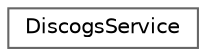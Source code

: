 digraph "Graphe hiérarchique des classes"
{
 // LATEX_PDF_SIZE
  bgcolor="transparent";
  edge [fontname=Helvetica,fontsize=10,labelfontname=Helvetica,labelfontsize=10];
  node [fontname=Helvetica,fontsize=10,shape=box,height=0.2,width=0.4];
  rankdir="LR";
  Node0 [id="Node000000",label="DiscogsService",height=0.2,width=0.4,color="grey40", fillcolor="white", style="filled",URL="$class_app_1_1_service_1_1_discogs_service.html",tooltip=" "];
}
